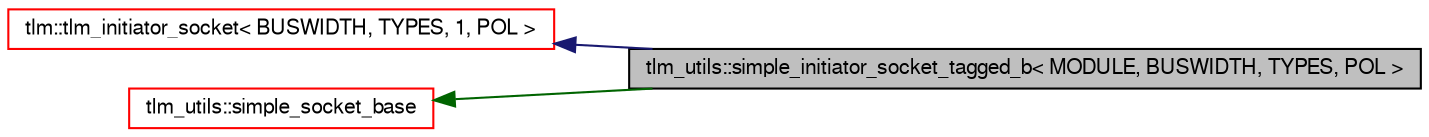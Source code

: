 digraph G
{
  edge [fontname="FreeSans",fontsize="10",labelfontname="FreeSans",labelfontsize="10"];
  node [fontname="FreeSans",fontsize="10",shape=record];
  rankdir=LR;
  Node1 [label="tlm_utils::simple_initiator_socket_tagged_b\< MODULE, BUSWIDTH, TYPES, POL \>",height=0.2,width=0.4,color="black", fillcolor="grey75", style="filled" fontcolor="black"];
  Node2 -> Node1 [dir=back,color="midnightblue",fontsize="10",style="solid",fontname="FreeSans"];
  Node2 [label="tlm::tlm_initiator_socket\< BUSWIDTH, TYPES, 1, POL \>",height=0.2,width=0.4,color="red", fillcolor="white", style="filled",URL="$a00093.html"];
  Node3 -> Node1 [dir=back,color="darkgreen",fontsize="10",style="solid",fontname="FreeSans"];
  Node3 [label="tlm_utils::simple_socket_base",height=0.2,width=0.4,color="red", fillcolor="white", style="filled",URL="$a00043.html"];
}
